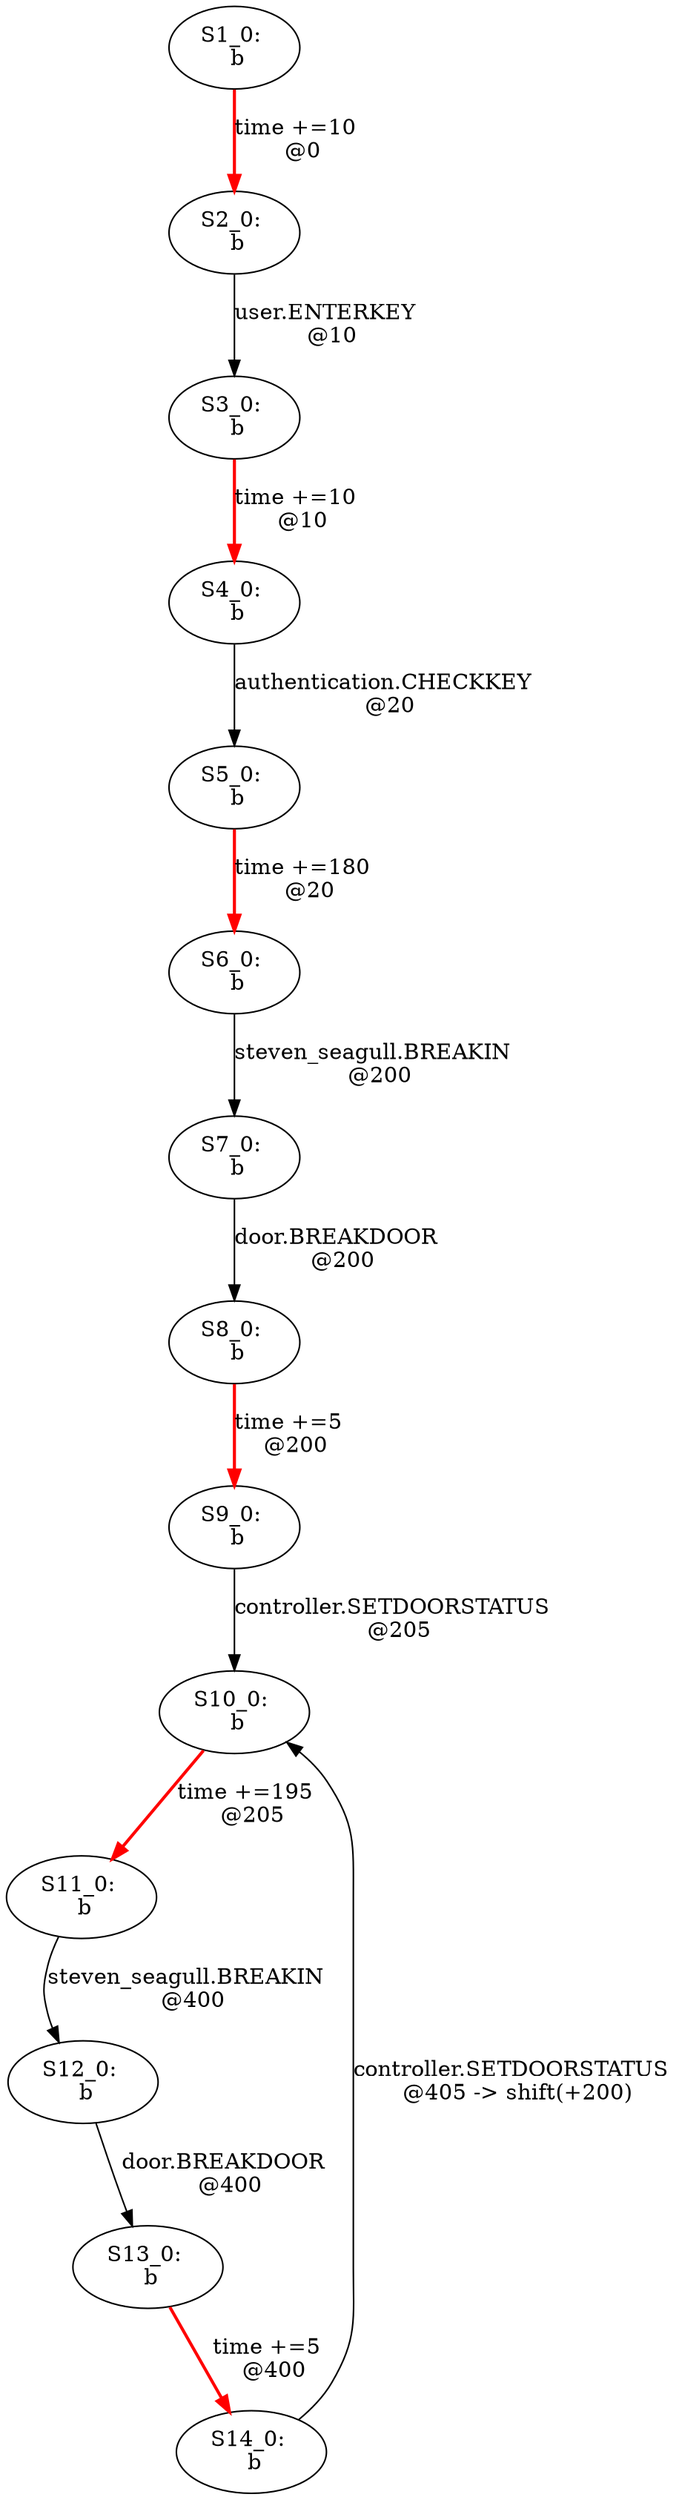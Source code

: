 digraph html {
S1_0[label="S1_0: \n b"];
S2_0[label="S2_0: \n b"];
S1_0 -> S2_0[label="time +=10 \n @0", style="bold", color="red"];
S3_0[label="S3_0: \n b"];
S4_0[label="S4_0: \n b"];
S3_0 -> S4_0[label="time +=10 \n @10", style="bold", color="red"];
S2_0 -> S3_0[label="user.ENTERKEY \n @10"];
S5_0[label="S5_0: \n b"];
S6_0[label="S6_0: \n b"];
S5_0 -> S6_0[label="time +=180 \n @20", style="bold", color="red"];
S4_0 -> S5_0[label="authentication.CHECKKEY \n @20"];
S7_0[label="S7_0: \n b"];
S6_0 -> S7_0[label="steven_seagull.BREAKIN \n @200"];
S8_0[label="S8_0: \n b"];
S9_0[label="S9_0: \n b"];
S8_0 -> S9_0[label="time +=5 \n @200", style="bold", color="red"];
S7_0 -> S8_0[label="door.BREAKDOOR \n @200"];
S10_0[label="S10_0: \n b"];
S11_0[label="S11_0: \n b"];
S10_0 -> S11_0[label="time +=195 \n @205", style="bold", color="red"];
S9_0 -> S10_0[label="controller.SETDOORSTATUS \n @205"];
S12_0[label="S12_0: \n b"];
S11_0 -> S12_0[label="steven_seagull.BREAKIN \n @400"];
S13_0[label="S13_0: \n b"];
S14_0[label="S14_0: \n b"];
S13_0 -> S14_0[label="time +=5 \n @400", style="bold", color="red"];
S12_0 -> S13_0[label="door.BREAKDOOR \n @400"];
S14_0 -> S10_0[label="controller.SETDOORSTATUS \n @405 -> shift(+200)"];
}